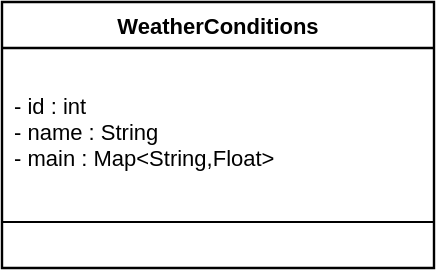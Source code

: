 <mxfile version="12.4.2" type="device" pages="1"><diagram id="RX09_ALfBf74ro8v03yE" name="Page-1"><mxGraphModel dx="1422" dy="862" grid="1" gridSize="10" guides="1" tooltips="1" connect="1" arrows="1" fold="1" page="1" pageScale="1" pageWidth="850" pageHeight="1100" math="0" shadow="0"><root><mxCell id="0"/><mxCell id="1" parent="0"/><mxCell id="sOEQLpXOoIfmYsMhVNhb-1" value="WeatherConditions" style="html=1;whiteSpace=wrap;swimlane;childLayout=stackLayout;horizontal=1;startSize=26;horizontalStack=0;resizeParent=1;resizeParentMax=0;resizeLast=0;collapsible=1;marginBottom=0;swimlaneFillColor=#ffffff;startSize=23;fontSize=11;fontColor=#000000;spacing=0;strokeOpacity=100;strokeWidth=1.2;" vertex="1" parent="1"><mxGeometry x="252" y="72" width="216" height="133" as="geometry"/></mxCell><mxCell id="sOEQLpXOoIfmYsMhVNhb-2" value="- id : int&#10;- name : String&#10;- main : Map&lt;String,Float&gt;" style="part=1;resizeHeight=0;strokeColor=none;fillColor=none;align=left;verticalAlign=middle;spacingLeft=4;spacingRight=4;overflow=hidden;rotatable=0;points=[[0,0.5],[1,0.5]];portConstraint=eastwest;swimlaneFillColor=#ffffff;strokeOpacity=100;fontSize=11;fontColor=#000000;" vertex="1" parent="sOEQLpXOoIfmYsMhVNhb-1"><mxGeometry y="23" width="216" height="83" as="geometry"/></mxCell><mxCell id="sOEQLpXOoIfmYsMhVNhb-3" value="" style="line;strokeWidth=1;fillColor=none;align=left;verticalAlign=middle;spacingTop=-1;spacingLeft=3;spacingRight=3;rotatable=0;labelPosition=right;points=[];portConstraint=eastwest;" vertex="1" parent="sOEQLpXOoIfmYsMhVNhb-1"><mxGeometry y="106" width="216" height="8" as="geometry"/></mxCell><mxCell id="sOEQLpXOoIfmYsMhVNhb-4" value="" style="part=1;resizeHeight=0;strokeColor=none;fillColor=none;align=left;verticalAlign=middle;spacingLeft=4;spacingRight=4;overflow=hidden;rotatable=0;points=[[0,0.5],[1,0.5]];portConstraint=eastwest;swimlaneFillColor=#ffffff;strokeOpacity=100;fontSize=11;" vertex="1" parent="sOEQLpXOoIfmYsMhVNhb-1"><mxGeometry y="114" width="216" height="19" as="geometry"/></mxCell></root></mxGraphModel></diagram></mxfile>